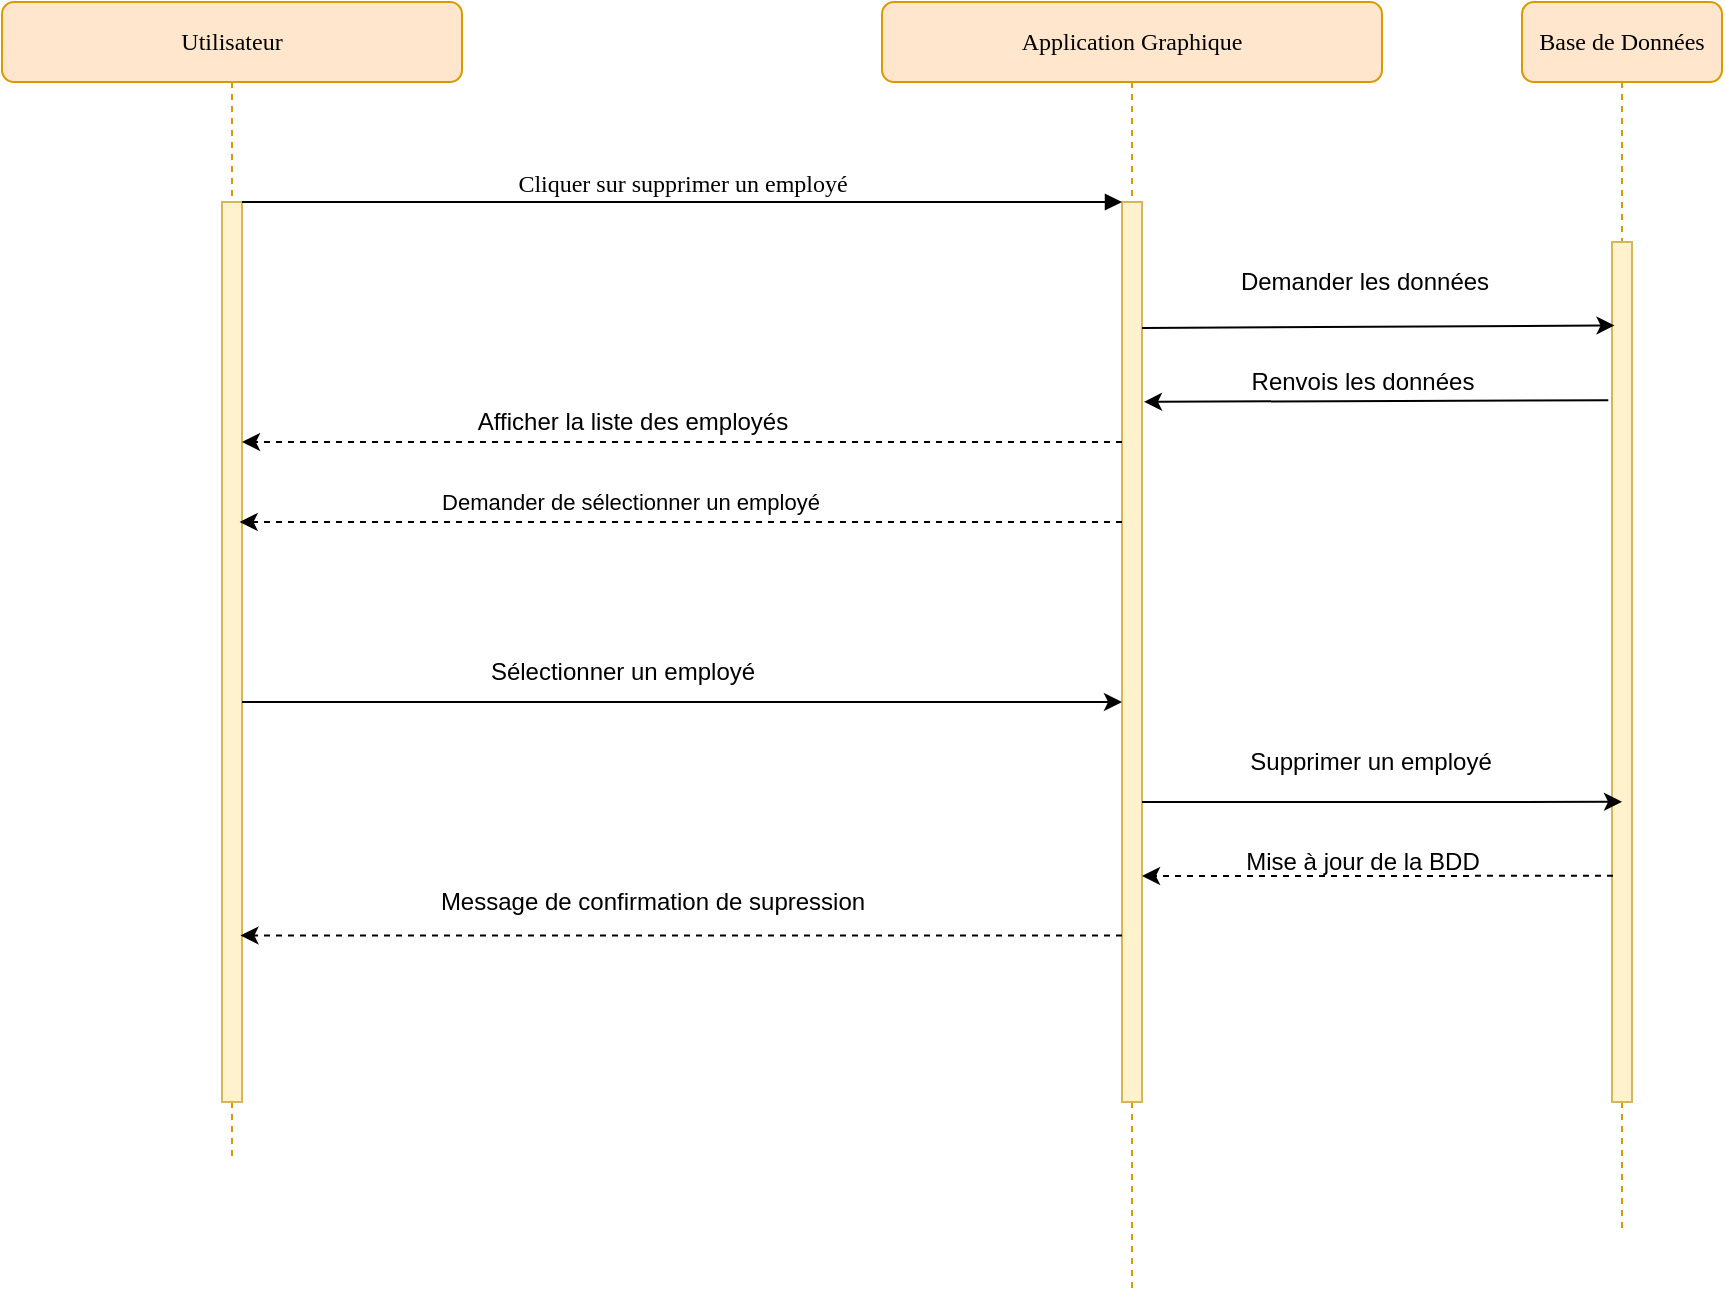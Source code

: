 <mxfile version="15.8.6" type="device" pages="4"><diagram name="suprimmer" id="13e1069c-82ec-6db2-03f1-153e76fe0fe0"><mxGraphModel dx="2583" dy="733" grid="1" gridSize="10" guides="1" tooltips="1" connect="1" arrows="1" fold="1" page="1" pageScale="1" pageWidth="1100" pageHeight="850" background="none" math="0" shadow="0"><root><mxCell id="0"/><mxCell id="1" parent="0"/><mxCell id="7baba1c4bc27f4b0-2" value="Application Graphique" style="shape=umlLifeline;perimeter=lifelinePerimeter;whiteSpace=wrap;html=1;container=1;collapsible=0;recursiveResize=0;outlineConnect=0;rounded=1;shadow=0;comic=0;labelBackgroundColor=none;strokeWidth=1;fontFamily=Verdana;fontSize=12;align=center;fillColor=#ffe6cc;strokeColor=#d79b00;" parent="1" vertex="1"><mxGeometry x="380" y="80" width="250" height="645" as="geometry"/></mxCell><mxCell id="7baba1c4bc27f4b0-10" value="" style="html=1;points=[];perimeter=orthogonalPerimeter;rounded=0;shadow=0;comic=0;labelBackgroundColor=none;strokeWidth=1;fontFamily=Verdana;fontSize=12;align=center;fillColor=#fff2cc;strokeColor=#d6b656;" parent="7baba1c4bc27f4b0-2" vertex="1"><mxGeometry x="120" y="100" width="10" height="450" as="geometry"/></mxCell><mxCell id="7baba1c4bc27f4b0-3" value="Base de Données" style="shape=umlLifeline;perimeter=lifelinePerimeter;whiteSpace=wrap;html=1;container=1;collapsible=0;recursiveResize=0;outlineConnect=0;rounded=1;shadow=0;comic=0;labelBackgroundColor=none;strokeWidth=1;fontFamily=Verdana;fontSize=12;align=center;fillColor=#ffe6cc;strokeColor=#d79b00;" parent="1" vertex="1"><mxGeometry x="700" y="80" width="100" height="615" as="geometry"/></mxCell><mxCell id="7baba1c4bc27f4b0-13" value="" style="html=1;points=[];perimeter=orthogonalPerimeter;rounded=0;shadow=0;comic=0;labelBackgroundColor=none;strokeWidth=1;fontFamily=Verdana;fontSize=12;align=center;fillColor=#fff2cc;strokeColor=#d6b656;" parent="7baba1c4bc27f4b0-3" vertex="1"><mxGeometry x="45" y="120" width="10" height="430" as="geometry"/></mxCell><mxCell id="LQN0tHxXa5eWT0usGsHw-9" value="" style="endArrow=classic;html=1;rounded=0;entryX=0.5;entryY=0.651;entryDx=0;entryDy=0;entryPerimeter=0;" parent="7baba1c4bc27f4b0-3" target="7baba1c4bc27f4b0-13" edge="1"><mxGeometry width="50" height="50" relative="1" as="geometry"><mxPoint x="-190" y="400" as="sourcePoint"/><mxPoint x="40" y="400" as="targetPoint"/></mxGeometry></mxCell><mxCell id="7baba1c4bc27f4b0-8" value="Utilisateur" style="shape=umlLifeline;perimeter=lifelinePerimeter;whiteSpace=wrap;html=1;container=1;collapsible=0;recursiveResize=0;outlineConnect=0;rounded=1;shadow=0;comic=0;labelBackgroundColor=none;strokeWidth=1;fontFamily=Verdana;fontSize=12;align=center;fillColor=#ffe6cc;strokeColor=#d79b00;" parent="1" vertex="1"><mxGeometry x="-60" y="80" width="230" height="580" as="geometry"/></mxCell><mxCell id="7baba1c4bc27f4b0-9" value="" style="html=1;points=[];perimeter=orthogonalPerimeter;rounded=0;shadow=0;comic=0;labelBackgroundColor=none;strokeWidth=1;fontFamily=Verdana;fontSize=12;align=center;fillColor=#fff2cc;strokeColor=#d6b656;" parent="7baba1c4bc27f4b0-8" vertex="1"><mxGeometry x="110" y="100" width="10" height="450" as="geometry"/></mxCell><mxCell id="LQN0tHxXa5eWT0usGsHw-7" value="" style="endArrow=classic;html=1;rounded=0;" parent="7baba1c4bc27f4b0-8" edge="1"><mxGeometry width="50" height="50" relative="1" as="geometry"><mxPoint x="120" y="350" as="sourcePoint"/><mxPoint x="560" y="350" as="targetPoint"/></mxGeometry></mxCell><mxCell id="7baba1c4bc27f4b0-11" value="Cliquer sur supprimer un employé" style="html=1;verticalAlign=bottom;endArrow=block;entryX=0;entryY=0;labelBackgroundColor=none;fontFamily=Verdana;fontSize=12;edgeStyle=elbowEdgeStyle;elbow=vertical;" parent="1" source="7baba1c4bc27f4b0-9" target="7baba1c4bc27f4b0-10" edge="1"><mxGeometry relative="1" as="geometry"><mxPoint x="220" y="190" as="sourcePoint"/></mxGeometry></mxCell><mxCell id="pww07odjwbBVqi0bsC8w-2" value="" style="endArrow=classic;html=1;exitX=0.118;exitY=0.088;exitDx=0;exitDy=0;exitPerimeter=0;rounded=0;dashed=1;" parent="1" edge="1"><mxGeometry width="50" height="50" relative="1" as="geometry"><mxPoint x="500.0" y="340.0" as="sourcePoint"/><mxPoint x="58.82" y="340.0" as="targetPoint"/></mxGeometry></mxCell><mxCell id="pww07odjwbBVqi0bsC8w-3" value="Demander de sélectionner un employé" style="edgeLabel;html=1;align=center;verticalAlign=middle;resizable=0;points=[];" parent="pww07odjwbBVqi0bsC8w-2" vertex="1" connectable="0"><mxGeometry x="0.246" y="4" relative="1" as="geometry"><mxPoint x="29" y="-14" as="offset"/></mxGeometry></mxCell><mxCell id="_wdBI8ybLS7If3L5Rupq-2" value="" style="endArrow=classic;html=1;rounded=0;entryX=0.127;entryY=0.097;entryDx=0;entryDy=0;entryPerimeter=0;" parent="1" target="7baba1c4bc27f4b0-13" edge="1"><mxGeometry width="50" height="50" relative="1" as="geometry"><mxPoint x="510" y="243" as="sourcePoint"/><mxPoint x="740" y="243" as="targetPoint"/></mxGeometry></mxCell><mxCell id="_wdBI8ybLS7If3L5Rupq-6" value="Demander les données" style="text;html=1;align=center;verticalAlign=middle;resizable=0;points=[];autosize=1;strokeColor=none;fillColor=none;" parent="1" vertex="1"><mxGeometry x="551" y="210" width="140" height="20" as="geometry"/></mxCell><mxCell id="LQN0tHxXa5eWT0usGsHw-3" value="" style="endArrow=classic;html=1;rounded=0;entryX=1.098;entryY=0.222;entryDx=0;entryDy=0;entryPerimeter=0;exitX=-0.186;exitY=0.184;exitDx=0;exitDy=0;exitPerimeter=0;" parent="1" source="7baba1c4bc27f4b0-13" target="7baba1c4bc27f4b0-10" edge="1"><mxGeometry width="50" height="50" relative="1" as="geometry"><mxPoint x="740" y="279" as="sourcePoint"/><mxPoint x="650" y="270" as="targetPoint"/></mxGeometry></mxCell><mxCell id="LQN0tHxXa5eWT0usGsHw-4" value="Renvois les données" style="text;html=1;align=center;verticalAlign=middle;resizable=0;points=[];autosize=1;strokeColor=none;fillColor=none;" parent="1" vertex="1"><mxGeometry x="555" y="260" width="130" height="20" as="geometry"/></mxCell><mxCell id="LQN0tHxXa5eWT0usGsHw-5" value="" style="endArrow=classic;html=1;rounded=0;dashed=1;" parent="1" edge="1"><mxGeometry width="50" height="50" relative="1" as="geometry"><mxPoint x="500" y="300" as="sourcePoint"/><mxPoint x="60" y="300" as="targetPoint"/></mxGeometry></mxCell><mxCell id="LQN0tHxXa5eWT0usGsHw-6" value="Afficher la liste des employés" style="text;html=1;align=center;verticalAlign=middle;resizable=0;points=[];autosize=1;strokeColor=none;fillColor=none;" parent="1" vertex="1"><mxGeometry x="170" y="280" width="170" height="20" as="geometry"/></mxCell><mxCell id="LQN0tHxXa5eWT0usGsHw-8" value="Sélectionner un employé" style="text;html=1;align=center;verticalAlign=middle;resizable=0;points=[];autosize=1;strokeColor=none;fillColor=none;" parent="1" vertex="1"><mxGeometry x="175" y="405" width="150" height="20" as="geometry"/></mxCell><mxCell id="LQN0tHxXa5eWT0usGsHw-10" value="Supprimer un employé" style="text;html=1;align=center;verticalAlign=middle;resizable=0;points=[];autosize=1;strokeColor=none;fillColor=none;" parent="1" vertex="1"><mxGeometry x="554.22" y="450" width="140" height="20" as="geometry"/></mxCell><mxCell id="LQN0tHxXa5eWT0usGsHw-11" value="" style="endArrow=classic;html=1;rounded=0;exitX=0.049;exitY=0.737;exitDx=0;exitDy=0;exitPerimeter=0;dashed=1;" parent="1" source="7baba1c4bc27f4b0-13" edge="1"><mxGeometry width="50" height="50" relative="1" as="geometry"><mxPoint x="590" y="550" as="sourcePoint"/><mxPoint x="510" y="517" as="targetPoint"/></mxGeometry></mxCell><mxCell id="LQN0tHxXa5eWT0usGsHw-12" value="Mise à jour de la BDD" style="text;html=1;align=center;verticalAlign=middle;resizable=0;points=[];autosize=1;strokeColor=none;fillColor=none;" parent="1" vertex="1"><mxGeometry x="555" y="500" width="130" height="20" as="geometry"/></mxCell><mxCell id="LQN0tHxXa5eWT0usGsHw-13" value="" style="endArrow=classic;html=1;rounded=0;dashed=1;entryX=0.922;entryY=0.815;entryDx=0;entryDy=0;entryPerimeter=0;" parent="1" source="7baba1c4bc27f4b0-10" target="7baba1c4bc27f4b0-9" edge="1"><mxGeometry width="50" height="50" relative="1" as="geometry"><mxPoint x="240" y="600" as="sourcePoint"/><mxPoint x="290" y="550" as="targetPoint"/></mxGeometry></mxCell><mxCell id="LQN0tHxXa5eWT0usGsHw-14" value="Message de confirmation de supression" style="text;html=1;align=center;verticalAlign=middle;resizable=0;points=[];autosize=1;strokeColor=none;fillColor=none;" parent="1" vertex="1"><mxGeometry x="150" y="520" width="230" height="20" as="geometry"/></mxCell></root></mxGraphModel></diagram><diagram id="XoeF_uqaVS8xFJZT-Kg2" name="afficher"><mxGraphModel dx="1865" dy="513" grid="1" gridSize="10" guides="1" tooltips="1" connect="1" arrows="1" fold="1" page="1" pageScale="1" pageWidth="827" pageHeight="1169" math="0" shadow="0"><root><mxCell id="yLzA_hjeuQif6ngSB7Sj-0"/><mxCell id="yLzA_hjeuQif6ngSB7Sj-1" parent="yLzA_hjeuQif6ngSB7Sj-0"/><mxCell id="AUmCaUQuCIOlzdFUhL53-0" value="Application Graphique" style="shape=umlLifeline;perimeter=lifelinePerimeter;whiteSpace=wrap;html=1;container=1;collapsible=0;recursiveResize=0;outlineConnect=0;rounded=1;shadow=0;comic=0;labelBackgroundColor=none;strokeWidth=1;fontFamily=Verdana;fontSize=12;align=center;fillColor=#ffe6cc;strokeColor=#d79b00;" vertex="1" parent="yLzA_hjeuQif6ngSB7Sj-1"><mxGeometry x="380" y="80" width="250" height="560" as="geometry"/></mxCell><mxCell id="AUmCaUQuCIOlzdFUhL53-1" value="" style="html=1;points=[];perimeter=orthogonalPerimeter;rounded=0;shadow=0;comic=0;labelBackgroundColor=none;strokeWidth=1;fontFamily=Verdana;fontSize=12;align=center;fillColor=#fff2cc;strokeColor=#d6b656;" vertex="1" parent="AUmCaUQuCIOlzdFUhL53-0"><mxGeometry x="120" y="100" width="10" height="460" as="geometry"/></mxCell><mxCell id="AUmCaUQuCIOlzdFUhL53-2" value="alt" style="shape=umlFrame;whiteSpace=wrap;html=1;fillColor=#e1d5e7;strokeColor=#9673a6;" vertex="1" parent="AUmCaUQuCIOlzdFUhL53-0"><mxGeometry x="-380" y="190" width="770" height="195" as="geometry"/></mxCell><mxCell id="AUmCaUQuCIOlzdFUhL53-3" value="" style="endArrow=none;dashed=1;html=1;rounded=0;exitX=1;exitY=0.587;exitDx=0;exitDy=0;exitPerimeter=0;entryX=0.001;entryY=0.607;entryDx=0;entryDy=0;entryPerimeter=0;" edge="1" parent="AUmCaUQuCIOlzdFUhL53-0" source="AUmCaUQuCIOlzdFUhL53-2" target="AUmCaUQuCIOlzdFUhL53-2"><mxGeometry width="50" height="50" relative="1" as="geometry"><mxPoint x="460" y="310" as="sourcePoint"/><mxPoint x="-450" y="310" as="targetPoint"/></mxGeometry></mxCell><mxCell id="AUmCaUQuCIOlzdFUhL53-4" value="Base de Données" style="shape=umlLifeline;perimeter=lifelinePerimeter;whiteSpace=wrap;html=1;container=1;collapsible=0;recursiveResize=0;outlineConnect=0;rounded=1;shadow=0;comic=0;labelBackgroundColor=none;strokeWidth=1;fontFamily=Verdana;fontSize=12;align=center;fillColor=#ffe6cc;strokeColor=#d79b00;" vertex="1" parent="yLzA_hjeuQif6ngSB7Sj-1"><mxGeometry x="700" y="80" width="100" height="770" as="geometry"/></mxCell><mxCell id="AUmCaUQuCIOlzdFUhL53-5" value="" style="html=1;points=[];perimeter=orthogonalPerimeter;rounded=0;shadow=0;comic=0;labelBackgroundColor=none;strokeWidth=1;fontFamily=Verdana;fontSize=12;align=center;fillColor=#fff2cc;strokeColor=#d6b656;" vertex="1" parent="AUmCaUQuCIOlzdFUhL53-4"><mxGeometry x="45" y="120" width="10" height="420" as="geometry"/></mxCell><mxCell id="AUmCaUQuCIOlzdFUhL53-6" value="Utilisateur" style="shape=umlLifeline;perimeter=lifelinePerimeter;whiteSpace=wrap;html=1;container=1;collapsible=0;recursiveResize=0;outlineConnect=0;rounded=1;shadow=0;comic=0;labelBackgroundColor=none;strokeWidth=1;fontFamily=Verdana;fontSize=12;align=center;fillColor=#ffe6cc;strokeColor=#d79b00;" vertex="1" parent="yLzA_hjeuQif6ngSB7Sj-1"><mxGeometry x="-60" y="80" width="230" height="560" as="geometry"/></mxCell><mxCell id="AUmCaUQuCIOlzdFUhL53-8" value="[if ID existant]" style="text;html=1;strokeColor=none;fillColor=none;align=center;verticalAlign=middle;whiteSpace=wrap;rounded=0;" vertex="1" parent="AUmCaUQuCIOlzdFUhL53-6"><mxGeometry x="110" y="190" width="120" height="30" as="geometry"/></mxCell><mxCell id="AUmCaUQuCIOlzdFUhL53-9" value="Cliquer sur afficher un employé" style="html=1;verticalAlign=bottom;endArrow=block;entryX=0;entryY=0;labelBackgroundColor=none;fontFamily=Verdana;fontSize=12;edgeStyle=elbowEdgeStyle;elbow=vertical;" edge="1" parent="yLzA_hjeuQif6ngSB7Sj-1" source="AUmCaUQuCIOlzdFUhL53-7" target="AUmCaUQuCIOlzdFUhL53-1"><mxGeometry relative="1" as="geometry"><mxPoint x="220" y="190" as="sourcePoint"/></mxGeometry></mxCell><mxCell id="AUmCaUQuCIOlzdFUhL53-10" value="" style="endArrow=classic;html=1;rounded=0;dashed=1;" edge="1" parent="yLzA_hjeuQif6ngSB7Sj-1"><mxGeometry width="50" height="50" relative="1" as="geometry"><mxPoint x="740" y="358" as="sourcePoint"/><mxPoint x="510" y="357.5" as="targetPoint"/><Array as="points"><mxPoint x="630" y="357.5"/></Array></mxGeometry></mxCell><mxCell id="AUmCaUQuCIOlzdFUhL53-11" value="Envois de données" style="text;html=1;align=center;verticalAlign=middle;resizable=0;points=[];autosize=1;strokeColor=none;fillColor=none;" vertex="1" parent="yLzA_hjeuQif6ngSB7Sj-1"><mxGeometry x="565" y="337.5" width="120" height="20" as="geometry"/></mxCell><mxCell id="AUmCaUQuCIOlzdFUhL53-12" value="Demande de données" style="text;html=1;align=center;verticalAlign=middle;resizable=0;points=[];autosize=1;strokeColor=none;fillColor=none;" vertex="1" parent="yLzA_hjeuQif6ngSB7Sj-1"><mxGeometry x="556.25" y="287.5" width="130" height="20" as="geometry"/></mxCell><mxCell id="AUmCaUQuCIOlzdFUhL53-13" value="" style="endArrow=classic;html=1;rounded=0;exitX=1.333;exitY=0.355;exitDx=0;exitDy=0;exitPerimeter=0;" edge="1" parent="yLzA_hjeuQif6ngSB7Sj-1"><mxGeometry width="50" height="50" relative="1" as="geometry"><mxPoint x="510" y="307.25" as="sourcePoint"/><mxPoint x="746.17" y="307.25" as="targetPoint"/></mxGeometry></mxCell><mxCell id="AUmCaUQuCIOlzdFUhL53-14" style="edgeStyle=orthogonalEdgeStyle;rounded=0;orthogonalLoop=1;jettySize=auto;html=1;startArrow=classic;startFill=1;endArrow=none;endFill=0;entryX=-0.02;entryY=0.626;entryDx=0;entryDy=0;entryPerimeter=0;" edge="1" parent="yLzA_hjeuQif6ngSB7Sj-1"><mxGeometry relative="1" as="geometry"><mxPoint x="54.5" y="257.559" as="sourcePoint"/><mxPoint x="49.8" y="429.2" as="targetPoint"/><Array as="points"><mxPoint x="-110" y="257.5"/><mxPoint x="-110" y="429.5"/></Array></mxGeometry></mxCell><mxCell id="AUmCaUQuCIOlzdFUhL53-15" value="[else]" style="text;html=1;align=center;verticalAlign=middle;resizable=0;points=[];autosize=1;strokeColor=none;fillColor=none;" vertex="1" parent="yLzA_hjeuQif6ngSB7Sj-1"><mxGeometry x="70" y="392.5" width="40" height="20" as="geometry"/></mxCell><mxCell id="AUmCaUQuCIOlzdFUhL53-16" value="" style="endArrow=classic;html=1;rounded=0;" edge="1" parent="yLzA_hjeuQif6ngSB7Sj-1"><mxGeometry width="50" height="50" relative="1" as="geometry"><mxPoint x="60" y="260" as="sourcePoint"/><mxPoint x="500" y="260" as="targetPoint"/><Array as="points"/></mxGeometry></mxCell><mxCell id="AUmCaUQuCIOlzdFUhL53-17" value="" style="endArrow=classic;html=1;rounded=0;dashed=1;startArrow=none;endFill=1;" edge="1" parent="yLzA_hjeuQif6ngSB7Sj-1" source="AUmCaUQuCIOlzdFUhL53-7"><mxGeometry width="50" height="50" relative="1" as="geometry"><mxPoint x="500" y="427.5" as="sourcePoint"/><mxPoint x="54.324" y="427.5" as="targetPoint"/><Array as="points"/></mxGeometry></mxCell><mxCell id="AUmCaUQuCIOlzdFUhL53-18" value="Erreur ID inexistant" style="text;html=1;align=center;verticalAlign=middle;resizable=0;points=[];autosize=1;strokeColor=none;fillColor=none;" vertex="1" parent="yLzA_hjeuQif6ngSB7Sj-1"><mxGeometry x="205" y="407.5" width="120" height="20" as="geometry"/></mxCell><mxCell id="AUmCaUQuCIOlzdFUhL53-19" value="" style="endArrow=classic;html=1;rounded=0;dashed=1;entryX=1.078;entryY=0.492;entryDx=0;entryDy=0;entryPerimeter=0;" edge="1" parent="yLzA_hjeuQif6ngSB7Sj-1"><mxGeometry width="50" height="50" relative="1" as="geometry"><mxPoint x="500" y="368.5" as="sourcePoint"/><mxPoint x="60.78" y="368.9" as="targetPoint"/><Array as="points"><mxPoint x="440" y="368.5"/><mxPoint x="70" y="368.5"/></Array></mxGeometry></mxCell><mxCell id="AUmCaUQuCIOlzdFUhL53-20" value="Affichage des données" style="text;html=1;align=center;verticalAlign=middle;resizable=0;points=[];autosize=1;strokeColor=none;fillColor=none;" vertex="1" parent="yLzA_hjeuQif6ngSB7Sj-1"><mxGeometry x="195" y="350" width="140" height="20" as="geometry"/></mxCell><mxCell id="AUmCaUQuCIOlzdFUhL53-21" value="Entrer l'ID de l'employé" style="text;html=1;align=center;verticalAlign=middle;resizable=0;points=[];autosize=1;strokeColor=none;fillColor=none;" vertex="1" parent="yLzA_hjeuQif6ngSB7Sj-1"><mxGeometry x="195" y="240" width="140" height="20" as="geometry"/></mxCell><mxCell id="AUmCaUQuCIOlzdFUhL53-7" value="" style="html=1;points=[];perimeter=orthogonalPerimeter;rounded=0;shadow=0;comic=0;labelBackgroundColor=none;strokeWidth=1;fontFamily=Verdana;fontSize=12;align=center;fillColor=#fff2cc;strokeColor=#d6b656;" vertex="1" parent="yLzA_hjeuQif6ngSB7Sj-1"><mxGeometry x="50" y="180" width="10" height="460" as="geometry"/></mxCell><mxCell id="S2_GioxBlpLnxkmRTMkF-0" value="" style="endArrow=none;html=1;rounded=0;dashed=1;startArrow=none;endFill=1;" edge="1" parent="yLzA_hjeuQif6ngSB7Sj-1" target="AUmCaUQuCIOlzdFUhL53-7"><mxGeometry width="50" height="50" relative="1" as="geometry"><mxPoint x="500" y="427.5" as="sourcePoint"/><mxPoint x="54.324" y="427.5" as="targetPoint"/><Array as="points"><mxPoint x="160" y="427.5"/></Array></mxGeometry></mxCell></root></mxGraphModel></diagram><diagram id="j1CatSZdb8hO-UWtUUbX" name="ajouter"><mxGraphModel dx="2138" dy="513" grid="1" gridSize="10" guides="1" tooltips="1" connect="1" arrows="1" fold="1" page="1" pageScale="1" pageWidth="1100" pageHeight="850" math="0" shadow="0"><root><mxCell id="xpFaNpWC2aF8ZoaZWL6g-0"/><mxCell id="xpFaNpWC2aF8ZoaZWL6g-1" parent="xpFaNpWC2aF8ZoaZWL6g-0"/><mxCell id="xpFaNpWC2aF8ZoaZWL6g-2" value="Application Graphique" style="shape=umlLifeline;perimeter=lifelinePerimeter;whiteSpace=wrap;html=1;container=1;collapsible=0;recursiveResize=0;outlineConnect=0;rounded=1;shadow=0;comic=0;labelBackgroundColor=none;strokeWidth=1;fontFamily=Verdana;fontSize=12;align=center;fillColor=#ffe6cc;strokeColor=#d79b00;" vertex="1" parent="xpFaNpWC2aF8ZoaZWL6g-1"><mxGeometry x="380" y="80" width="250" height="645" as="geometry"/></mxCell><mxCell id="xpFaNpWC2aF8ZoaZWL6g-3" value="" style="html=1;points=[];perimeter=orthogonalPerimeter;rounded=0;shadow=0;comic=0;labelBackgroundColor=none;strokeWidth=1;fontFamily=Verdana;fontSize=12;align=center;fillColor=#fff2cc;strokeColor=#d6b656;" vertex="1" parent="xpFaNpWC2aF8ZoaZWL6g-2"><mxGeometry x="120" y="100" width="10" height="450" as="geometry"/></mxCell><mxCell id="xpFaNpWC2aF8ZoaZWL6g-4" value="" style="endArrow=classic;html=1;rounded=0;dashed=1;" edge="1" parent="xpFaNpWC2aF8ZoaZWL6g-2"><mxGeometry width="50" height="50" relative="1" as="geometry"><mxPoint x="369.5" y="310" as="sourcePoint"/><mxPoint x="130" y="310" as="targetPoint"/><Array as="points"><mxPoint x="250" y="310"/></Array></mxGeometry></mxCell><mxCell id="xpFaNpWC2aF8ZoaZWL6g-5" value="Mise à jour de la BDD" style="text;html=1;align=center;verticalAlign=middle;resizable=0;points=[];autosize=1;strokeColor=none;fillColor=none;" vertex="1" parent="xpFaNpWC2aF8ZoaZWL6g-2"><mxGeometry x="180" y="290" width="130" height="20" as="geometry"/></mxCell><mxCell id="xpFaNpWC2aF8ZoaZWL6g-6" value="Insertion de données" style="text;html=1;align=center;verticalAlign=middle;resizable=0;points=[];autosize=1;strokeColor=none;fillColor=none;" vertex="1" parent="xpFaNpWC2aF8ZoaZWL6g-2"><mxGeometry x="176.67" y="240" width="130" height="20" as="geometry"/></mxCell><mxCell id="xpFaNpWC2aF8ZoaZWL6g-7" value="" style="endArrow=classic;html=1;rounded=0;exitX=1.333;exitY=0.355;exitDx=0;exitDy=0;exitPerimeter=0;" edge="1" parent="xpFaNpWC2aF8ZoaZWL6g-2"><mxGeometry width="50" height="50" relative="1" as="geometry"><mxPoint x="130" y="259.75" as="sourcePoint"/><mxPoint x="366.17" y="259.75" as="targetPoint"/></mxGeometry></mxCell><mxCell id="xpFaNpWC2aF8ZoaZWL6g-8" value="Base de Données" style="shape=umlLifeline;perimeter=lifelinePerimeter;whiteSpace=wrap;html=1;container=1;collapsible=0;recursiveResize=0;outlineConnect=0;rounded=1;shadow=0;comic=0;labelBackgroundColor=none;strokeWidth=1;fontFamily=Verdana;fontSize=12;align=center;fillColor=#ffe6cc;strokeColor=#d79b00;" vertex="1" parent="xpFaNpWC2aF8ZoaZWL6g-1"><mxGeometry x="700" y="80" width="100" height="615" as="geometry"/></mxCell><mxCell id="xpFaNpWC2aF8ZoaZWL6g-9" value="" style="html=1;points=[];perimeter=orthogonalPerimeter;rounded=0;shadow=0;comic=0;labelBackgroundColor=none;strokeWidth=1;fontFamily=Verdana;fontSize=12;align=center;fillColor=#fff2cc;strokeColor=#d6b656;" vertex="1" parent="xpFaNpWC2aF8ZoaZWL6g-8"><mxGeometry x="45" y="130" width="10" height="340" as="geometry"/></mxCell><mxCell id="xpFaNpWC2aF8ZoaZWL6g-10" value="Utilisateur" style="shape=umlLifeline;perimeter=lifelinePerimeter;whiteSpace=wrap;html=1;container=1;collapsible=0;recursiveResize=0;outlineConnect=0;rounded=1;shadow=0;comic=0;labelBackgroundColor=none;strokeWidth=1;fontFamily=Verdana;fontSize=12;align=center;fillColor=#ffe6cc;strokeColor=#d79b00;" vertex="1" parent="xpFaNpWC2aF8ZoaZWL6g-1"><mxGeometry x="-60" y="80" width="230" height="580" as="geometry"/></mxCell><mxCell id="xpFaNpWC2aF8ZoaZWL6g-11" value="" style="html=1;points=[];perimeter=orthogonalPerimeter;rounded=0;shadow=0;comic=0;labelBackgroundColor=none;strokeWidth=1;fontFamily=Verdana;fontSize=12;align=center;fillColor=#fff2cc;strokeColor=#d6b656;" vertex="1" parent="xpFaNpWC2aF8ZoaZWL6g-10"><mxGeometry x="110" y="100" width="10" height="450" as="geometry"/></mxCell><mxCell id="xpFaNpWC2aF8ZoaZWL6g-12" style="edgeStyle=orthogonalEdgeStyle;rounded=0;orthogonalLoop=1;jettySize=auto;html=1;startArrow=classic;startFill=1;endArrow=none;endFill=0;entryX=-0.02;entryY=0.626;entryDx=0;entryDy=0;entryPerimeter=0;" edge="1" parent="xpFaNpWC2aF8ZoaZWL6g-10" source="xpFaNpWC2aF8ZoaZWL6g-10" target="xpFaNpWC2aF8ZoaZWL6g-11"><mxGeometry relative="1" as="geometry"><Array as="points"><mxPoint x="-50" y="210"/><mxPoint x="-50" y="382"/></Array></mxGeometry></mxCell><mxCell id="xpFaNpWC2aF8ZoaZWL6g-13" value="[if format valide]" style="text;html=1;strokeColor=none;fillColor=none;align=center;verticalAlign=middle;whiteSpace=wrap;rounded=0;" vertex="1" parent="xpFaNpWC2aF8ZoaZWL6g-10"><mxGeometry x="110" y="220.0" width="120" height="30" as="geometry"/></mxCell><mxCell id="xpFaNpWC2aF8ZoaZWL6g-14" value="[else]" style="text;html=1;align=center;verticalAlign=middle;resizable=0;points=[];autosize=1;strokeColor=none;fillColor=none;" vertex="1" parent="xpFaNpWC2aF8ZoaZWL6g-10"><mxGeometry x="130" y="345" width="40" height="20" as="geometry"/></mxCell><mxCell id="xpFaNpWC2aF8ZoaZWL6g-15" value="Cliquer sur ajouter un employé" style="html=1;verticalAlign=bottom;endArrow=block;entryX=0;entryY=0;labelBackgroundColor=none;fontFamily=Verdana;fontSize=12;edgeStyle=elbowEdgeStyle;elbow=vertical;" edge="1" parent="xpFaNpWC2aF8ZoaZWL6g-1" source="xpFaNpWC2aF8ZoaZWL6g-11" target="xpFaNpWC2aF8ZoaZWL6g-3"><mxGeometry relative="1" as="geometry"><mxPoint x="220" y="190" as="sourcePoint"/></mxGeometry></mxCell><mxCell id="xpFaNpWC2aF8ZoaZWL6g-16" value="" style="endArrow=classic;html=1;exitX=0.118;exitY=0.088;exitDx=0;exitDy=0;exitPerimeter=0;rounded=0;dashed=1;" edge="1" parent="xpFaNpWC2aF8ZoaZWL6g-1" source="xpFaNpWC2aF8ZoaZWL6g-3" target="xpFaNpWC2aF8ZoaZWL6g-11"><mxGeometry width="50" height="50" relative="1" as="geometry"><mxPoint x="420" y="245" as="sourcePoint"/><mxPoint x="380" y="150" as="targetPoint"/></mxGeometry></mxCell><mxCell id="xpFaNpWC2aF8ZoaZWL6g-17" value="Demander de remplir le formulaire" style="edgeLabel;html=1;align=center;verticalAlign=middle;resizable=0;points=[];" vertex="1" connectable="0" parent="xpFaNpWC2aF8ZoaZWL6g-16"><mxGeometry x="0.246" y="4" relative="1" as="geometry"><mxPoint x="21" y="-19" as="offset"/></mxGeometry></mxCell><mxCell id="xpFaNpWC2aF8ZoaZWL6g-18" value="" style="endArrow=classic;html=1;rounded=0;" edge="1" parent="xpFaNpWC2aF8ZoaZWL6g-1" source="xpFaNpWC2aF8ZoaZWL6g-11"><mxGeometry width="50" height="50" relative="1" as="geometry"><mxPoint x="330" y="200" as="sourcePoint"/><mxPoint x="500" y="290" as="targetPoint"/><Array as="points"><mxPoint x="260" y="290"/></Array></mxGeometry></mxCell><mxCell id="xpFaNpWC2aF8ZoaZWL6g-19" value="Remplir le formulaire" style="text;html=1;align=center;verticalAlign=middle;resizable=0;points=[];autosize=1;strokeColor=none;fillColor=none;" vertex="1" parent="xpFaNpWC2aF8ZoaZWL6g-1"><mxGeometry x="205" y="270" width="130" height="20" as="geometry"/></mxCell><mxCell id="xpFaNpWC2aF8ZoaZWL6g-20" value="" style="endArrow=classic;html=1;rounded=0;dashed=1;startArrow=none;endFill=1;" edge="1" parent="xpFaNpWC2aF8ZoaZWL6g-1" target="xpFaNpWC2aF8ZoaZWL6g-10"><mxGeometry width="50" height="50" relative="1" as="geometry"><mxPoint x="500" y="460" as="sourcePoint"/><mxPoint x="60" y="581" as="targetPoint"/><Array as="points"><mxPoint x="160" y="460"/></Array></mxGeometry></mxCell><mxCell id="xpFaNpWC2aF8ZoaZWL6g-21" value="Erreur format invalide" style="text;html=1;align=center;verticalAlign=middle;resizable=0;points=[];autosize=1;strokeColor=none;fillColor=none;" vertex="1" parent="xpFaNpWC2aF8ZoaZWL6g-1"><mxGeometry x="200" y="440" width="130" height="20" as="geometry"/></mxCell><mxCell id="xpFaNpWC2aF8ZoaZWL6g-22" value="" style="endArrow=classic;html=1;rounded=0;dashed=1;entryX=1.078;entryY=0.492;entryDx=0;entryDy=0;entryPerimeter=0;" edge="1" parent="xpFaNpWC2aF8ZoaZWL6g-1" target="xpFaNpWC2aF8ZoaZWL6g-11"><mxGeometry width="50" height="50" relative="1" as="geometry"><mxPoint x="500" y="401" as="sourcePoint"/><mxPoint x="70" y="403" as="targetPoint"/><Array as="points"><mxPoint x="440" y="401"/><mxPoint x="70" y="401"/></Array></mxGeometry></mxCell><mxCell id="xpFaNpWC2aF8ZoaZWL6g-23" value="Affichage des données" style="text;html=1;align=center;verticalAlign=middle;resizable=0;points=[];autosize=1;strokeColor=none;fillColor=none;" vertex="1" parent="xpFaNpWC2aF8ZoaZWL6g-1"><mxGeometry x="195" y="380" width="140" height="20" as="geometry"/></mxCell><mxCell id="xpFaNpWC2aF8ZoaZWL6g-24" value="" style="endArrow=none;dashed=1;html=1;rounded=0;entryX=-0.001;entryY=0.563;entryDx=0;entryDy=0;entryPerimeter=0;exitX=1;exitY=0.557;exitDx=0;exitDy=0;exitPerimeter=0;" edge="1" parent="xpFaNpWC2aF8ZoaZWL6g-1" source="xpFaNpWC2aF8ZoaZWL6g-25" target="xpFaNpWC2aF8ZoaZWL6g-25"><mxGeometry width="50" height="50" relative="1" as="geometry"><mxPoint x="820" y="423" as="sourcePoint"/><mxPoint x="-70" y="423" as="targetPoint"/></mxGeometry></mxCell><mxCell id="xpFaNpWC2aF8ZoaZWL6g-25" value="alt" style="shape=umlFrame;whiteSpace=wrap;html=1;fillColor=#e1d5e7;strokeColor=#9673a6;" vertex="1" parent="xpFaNpWC2aF8ZoaZWL6g-1"><mxGeometry x="-20" y="300" width="820" height="195" as="geometry"/></mxCell></root></mxGraphModel></diagram><diagram id="sYeieav_lTarnn_QPs7l" name="modifier"><mxGraphModel dx="2583" dy="733" grid="1" gridSize="10" guides="1" tooltips="1" connect="1" arrows="1" fold="1" page="1" pageScale="1" pageWidth="1100" pageHeight="850" math="0" shadow="0"><root><mxCell id="fiP4Ygdft-q6LSyh_ehh-0"/><mxCell id="fiP4Ygdft-q6LSyh_ehh-1" parent="fiP4Ygdft-q6LSyh_ehh-0"/><mxCell id="FsHMcBC5XqpHDYtLRaHc-34" value="Application Graphique" style="shape=umlLifeline;perimeter=lifelinePerimeter;whiteSpace=wrap;html=1;container=1;collapsible=0;recursiveResize=0;outlineConnect=0;rounded=1;shadow=0;comic=0;labelBackgroundColor=none;strokeWidth=1;fontFamily=Verdana;fontSize=12;align=center;fillColor=#ffe6cc;strokeColor=#d79b00;" vertex="1" parent="fiP4Ygdft-q6LSyh_ehh-1"><mxGeometry x="390" y="90" width="250" height="760" as="geometry"/></mxCell><mxCell id="FsHMcBC5XqpHDYtLRaHc-35" value="" style="html=1;points=[];perimeter=orthogonalPerimeter;rounded=0;shadow=0;comic=0;labelBackgroundColor=none;strokeWidth=1;fontFamily=Verdana;fontSize=12;align=center;fillColor=#fff2cc;strokeColor=#d6b656;" vertex="1" parent="FsHMcBC5XqpHDYtLRaHc-34"><mxGeometry x="120" y="100" width="10" height="660" as="geometry"/></mxCell><mxCell id="FsHMcBC5XqpHDYtLRaHc-36" value="" style="endArrow=classic;html=1;rounded=0;dashed=1;" edge="1" parent="FsHMcBC5XqpHDYtLRaHc-34"><mxGeometry width="50" height="50" relative="1" as="geometry"><mxPoint x="369.5" y="550" as="sourcePoint"/><mxPoint x="130" y="550" as="targetPoint"/><Array as="points"><mxPoint x="250" y="550"/></Array></mxGeometry></mxCell><mxCell id="FsHMcBC5XqpHDYtLRaHc-37" value="Mise à jour de la BDD" style="text;html=1;align=center;verticalAlign=middle;resizable=0;points=[];autosize=1;strokeColor=none;fillColor=none;" vertex="1" parent="FsHMcBC5XqpHDYtLRaHc-34"><mxGeometry x="180" y="530" width="130" height="20" as="geometry"/></mxCell><mxCell id="FsHMcBC5XqpHDYtLRaHc-38" value="Modification de données" style="text;html=1;align=center;verticalAlign=middle;resizable=0;points=[];autosize=1;strokeColor=none;fillColor=none;" vertex="1" parent="FsHMcBC5XqpHDYtLRaHc-34"><mxGeometry x="166.67" y="490" width="150" height="20" as="geometry"/></mxCell><mxCell id="FsHMcBC5XqpHDYtLRaHc-39" value="" style="endArrow=classic;html=1;rounded=0;exitX=1.333;exitY=0.355;exitDx=0;exitDy=0;exitPerimeter=0;" edge="1" parent="FsHMcBC5XqpHDYtLRaHc-34"><mxGeometry width="50" height="50" relative="1" as="geometry"><mxPoint x="130" y="509.75" as="sourcePoint"/><mxPoint x="366.17" y="509.75" as="targetPoint"/></mxGeometry></mxCell><mxCell id="FsHMcBC5XqpHDYtLRaHc-40" style="edgeStyle=orthogonalEdgeStyle;rounded=0;orthogonalLoop=1;jettySize=auto;html=1;startArrow=classic;startFill=1;endArrow=none;endFill=0;entryX=-0.02;entryY=0.626;entryDx=0;entryDy=0;entryPerimeter=0;" edge="1" parent="FsHMcBC5XqpHDYtLRaHc-34"><mxGeometry relative="1" as="geometry"><mxPoint x="-325.5" y="460.059" as="sourcePoint"/><mxPoint x="-330.2" y="631.7" as="targetPoint"/><Array as="points"><mxPoint x="-490" y="460"/><mxPoint x="-490" y="632"/></Array></mxGeometry></mxCell><mxCell id="FsHMcBC5XqpHDYtLRaHc-41" value="[else]" style="text;html=1;align=center;verticalAlign=middle;resizable=0;points=[];autosize=1;strokeColor=none;fillColor=none;" vertex="1" parent="FsHMcBC5XqpHDYtLRaHc-34"><mxGeometry x="-310" y="595" width="40" height="20" as="geometry"/></mxCell><mxCell id="FsHMcBC5XqpHDYtLRaHc-42" value="" style="endArrow=classic;html=1;exitX=0.118;exitY=0.088;exitDx=0;exitDy=0;exitPerimeter=0;rounded=0;dashed=1;" edge="1" parent="FsHMcBC5XqpHDYtLRaHc-34"><mxGeometry width="50" height="50" relative="1" as="geometry"><mxPoint x="121.18" y="389.6" as="sourcePoint"/><mxPoint x="-320" y="389.6" as="targetPoint"/></mxGeometry></mxCell><mxCell id="FsHMcBC5XqpHDYtLRaHc-43" value="Demander de remplir le formulaire" style="edgeLabel;html=1;align=center;verticalAlign=middle;resizable=0;points=[];" vertex="1" connectable="0" parent="FsHMcBC5XqpHDYtLRaHc-42"><mxGeometry x="0.246" y="4" relative="1" as="geometry"><mxPoint x="21" y="-19" as="offset"/></mxGeometry></mxCell><mxCell id="FsHMcBC5XqpHDYtLRaHc-44" value="" style="endArrow=classic;html=1;rounded=0;" edge="1" parent="FsHMcBC5XqpHDYtLRaHc-34"><mxGeometry width="50" height="50" relative="1" as="geometry"><mxPoint x="-320" y="460" as="sourcePoint"/><mxPoint x="120" y="460" as="targetPoint"/><Array as="points"><mxPoint x="-120" y="460"/></Array></mxGeometry></mxCell><mxCell id="FsHMcBC5XqpHDYtLRaHc-45" value="Remplir le formulaire" style="text;html=1;align=center;verticalAlign=middle;resizable=0;points=[];autosize=1;strokeColor=none;fillColor=none;" vertex="1" parent="FsHMcBC5XqpHDYtLRaHc-34"><mxGeometry x="-175" y="440" width="130" height="20" as="geometry"/></mxCell><mxCell id="FsHMcBC5XqpHDYtLRaHc-46" value="" style="endArrow=classic;html=1;rounded=0;dashed=1;startArrow=none;endFill=1;" edge="1" parent="FsHMcBC5XqpHDYtLRaHc-34"><mxGeometry width="50" height="50" relative="1" as="geometry"><mxPoint x="120" y="630" as="sourcePoint"/><mxPoint x="-325.676" y="630" as="targetPoint"/><Array as="points"><mxPoint x="-220" y="630"/></Array></mxGeometry></mxCell><mxCell id="FsHMcBC5XqpHDYtLRaHc-47" value="Erreur format invalide" style="text;html=1;align=center;verticalAlign=middle;resizable=0;points=[];autosize=1;strokeColor=none;fillColor=none;" vertex="1" parent="FsHMcBC5XqpHDYtLRaHc-34"><mxGeometry x="-180" y="610" width="130" height="20" as="geometry"/></mxCell><mxCell id="FsHMcBC5XqpHDYtLRaHc-48" value="" style="endArrow=classic;html=1;rounded=0;dashed=1;entryX=1.078;entryY=0.492;entryDx=0;entryDy=0;entryPerimeter=0;" edge="1" parent="FsHMcBC5XqpHDYtLRaHc-34"><mxGeometry width="50" height="50" relative="1" as="geometry"><mxPoint x="120" y="571" as="sourcePoint"/><mxPoint x="-319.22" y="571.4" as="targetPoint"/><Array as="points"><mxPoint x="60" y="571"/><mxPoint x="-310" y="571"/></Array></mxGeometry></mxCell><mxCell id="FsHMcBC5XqpHDYtLRaHc-49" value="Affichage des données" style="text;html=1;align=center;verticalAlign=middle;resizable=0;points=[];autosize=1;strokeColor=none;fillColor=none;" vertex="1" parent="FsHMcBC5XqpHDYtLRaHc-34"><mxGeometry x="-185" y="550" width="140" height="20" as="geometry"/></mxCell><mxCell id="FsHMcBC5XqpHDYtLRaHc-50" value="" style="endArrow=none;dashed=1;html=1;rounded=0;entryX=0;entryY=0.606;entryDx=0;entryDy=0;entryPerimeter=0;" edge="1" parent="FsHMcBC5XqpHDYtLRaHc-34" target="FsHMcBC5XqpHDYtLRaHc-58"><mxGeometry width="50" height="50" relative="1" as="geometry"><mxPoint x="420" y="593" as="sourcePoint"/><mxPoint x="-450" y="593" as="targetPoint"/></mxGeometry></mxCell><mxCell id="FsHMcBC5XqpHDYtLRaHc-51" value="Renvois les données" style="text;html=1;align=center;verticalAlign=middle;resizable=0;points=[];autosize=1;strokeColor=none;fillColor=none;" vertex="1" parent="FsHMcBC5XqpHDYtLRaHc-34"><mxGeometry x="170" y="170" width="130" height="20" as="geometry"/></mxCell><mxCell id="FsHMcBC5XqpHDYtLRaHc-52" value="Base de Données" style="shape=umlLifeline;perimeter=lifelinePerimeter;whiteSpace=wrap;html=1;container=1;collapsible=0;recursiveResize=0;outlineConnect=0;rounded=1;shadow=0;comic=0;labelBackgroundColor=none;strokeWidth=1;fontFamily=Verdana;fontSize=12;align=center;fillColor=#ffe6cc;strokeColor=#d79b00;" vertex="1" parent="fiP4Ygdft-q6LSyh_ehh-1"><mxGeometry x="710" y="90" width="100" height="770" as="geometry"/></mxCell><mxCell id="FsHMcBC5XqpHDYtLRaHc-53" value="" style="html=1;points=[];perimeter=orthogonalPerimeter;rounded=0;shadow=0;comic=0;labelBackgroundColor=none;strokeWidth=1;fontFamily=Verdana;fontSize=12;align=center;fillColor=#fff2cc;strokeColor=#d6b656;" vertex="1" parent="FsHMcBC5XqpHDYtLRaHc-52"><mxGeometry x="45" y="120" width="10" height="640" as="geometry"/></mxCell><mxCell id="FsHMcBC5XqpHDYtLRaHc-54" value="Utilisateur" style="shape=umlLifeline;perimeter=lifelinePerimeter;whiteSpace=wrap;html=1;container=1;collapsible=0;recursiveResize=0;outlineConnect=0;rounded=1;shadow=0;comic=0;labelBackgroundColor=none;strokeWidth=1;fontFamily=Verdana;fontSize=12;align=center;fillColor=#ffe6cc;strokeColor=#d79b00;" vertex="1" parent="fiP4Ygdft-q6LSyh_ehh-1"><mxGeometry x="-50" y="85" width="300" height="770" as="geometry"/></mxCell><mxCell id="FsHMcBC5XqpHDYtLRaHc-55" value="" style="html=1;points=[];perimeter=orthogonalPerimeter;rounded=0;shadow=0;comic=0;labelBackgroundColor=none;strokeWidth=1;fontFamily=Verdana;fontSize=12;align=center;fillColor=#fff2cc;strokeColor=#d6b656;" vertex="1" parent="FsHMcBC5XqpHDYtLRaHc-54"><mxGeometry x="110" y="100" width="10" height="660" as="geometry"/></mxCell><mxCell id="FsHMcBC5XqpHDYtLRaHc-56" value="" style="endArrow=classic;html=1;rounded=0;" edge="1" parent="FsHMcBC5XqpHDYtLRaHc-54"><mxGeometry width="50" height="50" relative="1" as="geometry"><mxPoint x="120" y="350" as="sourcePoint"/><mxPoint x="560" y="350" as="targetPoint"/></mxGeometry></mxCell><mxCell id="FsHMcBC5XqpHDYtLRaHc-57" value="[if format valide]" style="text;html=1;strokeColor=none;fillColor=none;align=center;verticalAlign=middle;whiteSpace=wrap;rounded=0;" vertex="1" parent="FsHMcBC5XqpHDYtLRaHc-54"><mxGeometry x="110" y="480.0" width="120" height="30" as="geometry"/></mxCell><mxCell id="FsHMcBC5XqpHDYtLRaHc-58" value="alt" style="shape=umlFrame;whiteSpace=wrap;html=1;fillColor=#e1d5e7;strokeColor=#9673a6;" vertex="1" parent="FsHMcBC5XqpHDYtLRaHc-54"><mxGeometry x="40" y="480" width="820" height="185" as="geometry"/></mxCell><mxCell id="FsHMcBC5XqpHDYtLRaHc-66" value="Afficher la liste des employés" style="text;html=1;align=center;verticalAlign=middle;resizable=0;points=[];autosize=1;strokeColor=none;fillColor=none;" vertex="1" parent="FsHMcBC5XqpHDYtLRaHc-54"><mxGeometry x="140" y="205" width="170" height="20" as="geometry"/></mxCell><mxCell id="FsHMcBC5XqpHDYtLRaHc-59" value="Cliquer sur modifier un employé" style="html=1;verticalAlign=bottom;endArrow=block;entryX=0;entryY=0;labelBackgroundColor=none;fontFamily=Verdana;fontSize=12;edgeStyle=elbowEdgeStyle;elbow=vertical;" edge="1" parent="fiP4Ygdft-q6LSyh_ehh-1" source="FsHMcBC5XqpHDYtLRaHc-55" target="FsHMcBC5XqpHDYtLRaHc-35"><mxGeometry relative="1" as="geometry"><mxPoint x="230" y="200" as="sourcePoint"/></mxGeometry></mxCell><mxCell id="FsHMcBC5XqpHDYtLRaHc-62" value="" style="endArrow=classic;html=1;rounded=0;" edge="1" parent="fiP4Ygdft-q6LSyh_ehh-1" target="FsHMcBC5XqpHDYtLRaHc-52"><mxGeometry width="50" height="50" relative="1" as="geometry"><mxPoint x="520" y="253" as="sourcePoint"/><mxPoint x="750" y="253" as="targetPoint"/></mxGeometry></mxCell><mxCell id="FsHMcBC5XqpHDYtLRaHc-63" value="Demander les données" style="text;html=1;align=center;verticalAlign=middle;resizable=0;points=[];autosize=1;strokeColor=none;fillColor=none;" vertex="1" parent="fiP4Ygdft-q6LSyh_ehh-1"><mxGeometry x="561" y="220" width="140" height="20" as="geometry"/></mxCell><mxCell id="FsHMcBC5XqpHDYtLRaHc-64" value="" style="endArrow=classic;html=1;rounded=0;entryX=1.098;entryY=0.222;entryDx=0;entryDy=0;entryPerimeter=0;" edge="1" parent="fiP4Ygdft-q6LSyh_ehh-1"><mxGeometry width="50" height="50" relative="1" as="geometry"><mxPoint x="750" y="291" as="sourcePoint"/><mxPoint x="520.98" y="290.98" as="targetPoint"/></mxGeometry></mxCell><mxCell id="FsHMcBC5XqpHDYtLRaHc-65" value="" style="endArrow=classic;html=1;rounded=0;dashed=1;" edge="1" parent="fiP4Ygdft-q6LSyh_ehh-1"><mxGeometry width="50" height="50" relative="1" as="geometry"><mxPoint x="510" y="310" as="sourcePoint"/><mxPoint x="70" y="310" as="targetPoint"/></mxGeometry></mxCell><mxCell id="FsHMcBC5XqpHDYtLRaHc-67" value="Sélectionner un employé" style="text;html=1;align=center;verticalAlign=middle;resizable=0;points=[];autosize=1;strokeColor=none;fillColor=none;" vertex="1" parent="fiP4Ygdft-q6LSyh_ehh-1"><mxGeometry x="185" y="415" width="150" height="20" as="geometry"/></mxCell><mxCell id="DkpGHy8OaVhyheGVzQBD-0" value="et" style="text;html=1;align=center;verticalAlign=middle;resizable=0;points=[];autosize=1;strokeColor=none;fillColor=none;" vertex="1" parent="fiP4Ygdft-q6LSyh_ehh-1"><mxGeometry x="245" y="290" width="30" height="20" as="geometry"/></mxCell><mxCell id="DkpGHy8OaVhyheGVzQBD-1" value="Demander de sélectionner un employé" style="edgeLabel;html=1;align=center;verticalAlign=middle;resizable=0;points=[];" vertex="1" connectable="0" parent="fiP4Ygdft-q6LSyh_ehh-1"><mxGeometry x="360.004" y="300" as="geometry"/></mxCell></root></mxGraphModel></diagram></mxfile>